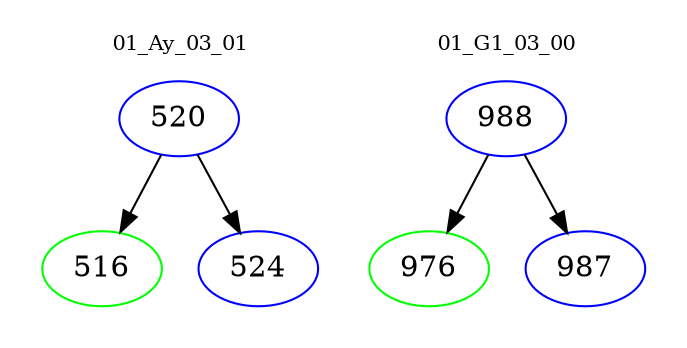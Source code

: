 digraph{
subgraph cluster_0 {
color = white
label = "01_Ay_03_01";
fontsize=10;
T0_520 [label="520", color="blue"]
T0_520 -> T0_516 [color="black"]
T0_516 [label="516", color="green"]
T0_520 -> T0_524 [color="black"]
T0_524 [label="524", color="blue"]
}
subgraph cluster_1 {
color = white
label = "01_G1_03_00";
fontsize=10;
T1_988 [label="988", color="blue"]
T1_988 -> T1_976 [color="black"]
T1_976 [label="976", color="green"]
T1_988 -> T1_987 [color="black"]
T1_987 [label="987", color="blue"]
}
}

